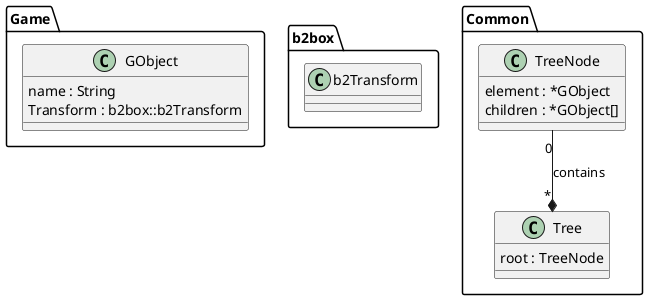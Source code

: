 @startuml
set separator ::
class Game::GObject
{
  name : String
  Transform : b2box::b2Transform
}

class b2box::b2Transform
{

}

class Common::TreeNode
{
  element : *GObject
  children : *GObject[]
}

class Common::Tree {
  root : TreeNode
}

Common::TreeNode "0" --*  "*" Common::Tree : contains
@enduml